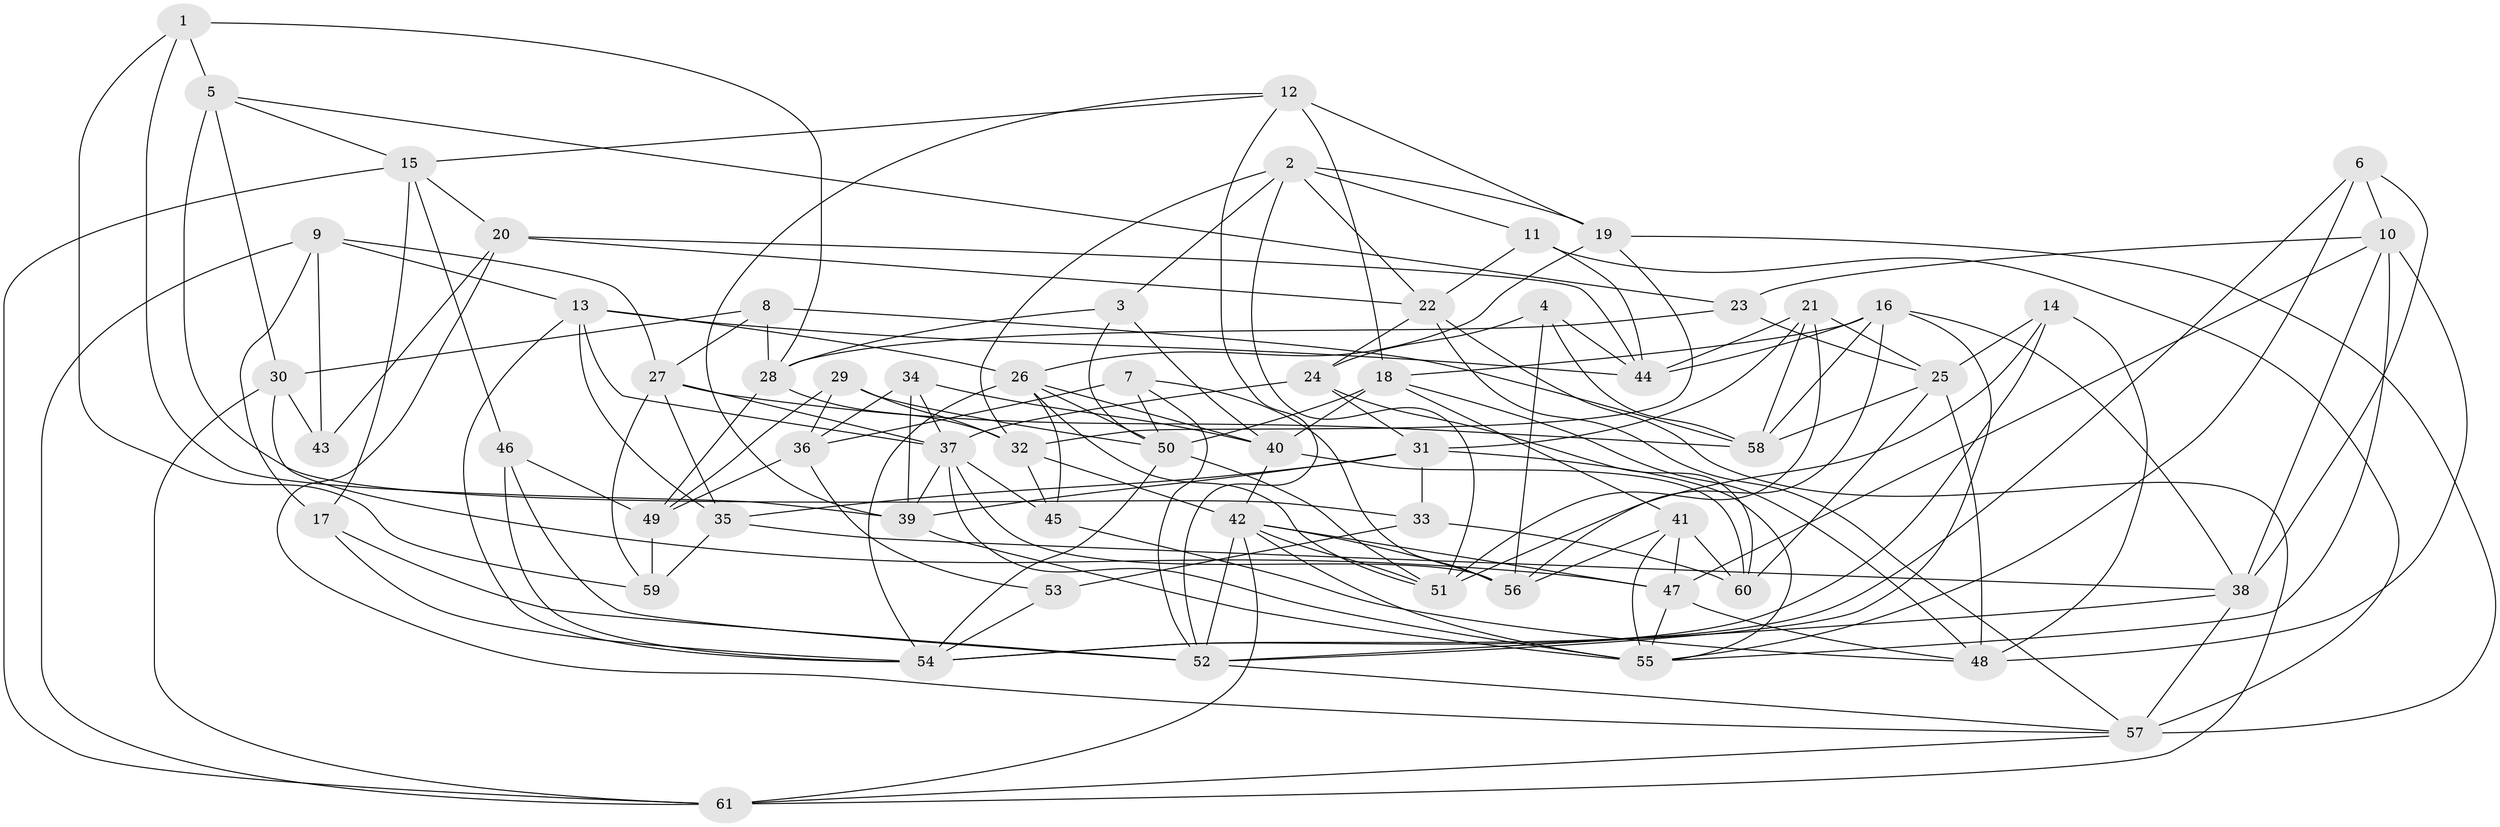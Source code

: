 // original degree distribution, {4: 1.0}
// Generated by graph-tools (version 1.1) at 2025/03/03/09/25 03:03:09]
// undirected, 61 vertices, 164 edges
graph export_dot {
graph [start="1"]
  node [color=gray90,style=filled];
  1;
  2;
  3;
  4;
  5;
  6;
  7;
  8;
  9;
  10;
  11;
  12;
  13;
  14;
  15;
  16;
  17;
  18;
  19;
  20;
  21;
  22;
  23;
  24;
  25;
  26;
  27;
  28;
  29;
  30;
  31;
  32;
  33;
  34;
  35;
  36;
  37;
  38;
  39;
  40;
  41;
  42;
  43;
  44;
  45;
  46;
  47;
  48;
  49;
  50;
  51;
  52;
  53;
  54;
  55;
  56;
  57;
  58;
  59;
  60;
  61;
  1 -- 5 [weight=1.0];
  1 -- 28 [weight=1.0];
  1 -- 39 [weight=1.0];
  1 -- 59 [weight=1.0];
  2 -- 3 [weight=1.0];
  2 -- 11 [weight=1.0];
  2 -- 19 [weight=1.0];
  2 -- 22 [weight=1.0];
  2 -- 32 [weight=1.0];
  2 -- 51 [weight=1.0];
  3 -- 28 [weight=1.0];
  3 -- 40 [weight=1.0];
  3 -- 50 [weight=1.0];
  4 -- 24 [weight=1.0];
  4 -- 44 [weight=1.0];
  4 -- 56 [weight=1.0];
  4 -- 58 [weight=1.0];
  5 -- 15 [weight=1.0];
  5 -- 23 [weight=1.0];
  5 -- 30 [weight=1.0];
  5 -- 33 [weight=2.0];
  6 -- 10 [weight=1.0];
  6 -- 38 [weight=1.0];
  6 -- 54 [weight=1.0];
  6 -- 55 [weight=1.0];
  7 -- 36 [weight=1.0];
  7 -- 50 [weight=1.0];
  7 -- 52 [weight=1.0];
  7 -- 56 [weight=1.0];
  8 -- 27 [weight=1.0];
  8 -- 28 [weight=1.0];
  8 -- 30 [weight=1.0];
  8 -- 58 [weight=1.0];
  9 -- 13 [weight=1.0];
  9 -- 17 [weight=1.0];
  9 -- 27 [weight=1.0];
  9 -- 43 [weight=2.0];
  9 -- 61 [weight=1.0];
  10 -- 23 [weight=1.0];
  10 -- 38 [weight=1.0];
  10 -- 47 [weight=1.0];
  10 -- 48 [weight=1.0];
  10 -- 55 [weight=1.0];
  11 -- 22 [weight=1.0];
  11 -- 44 [weight=2.0];
  11 -- 57 [weight=2.0];
  12 -- 15 [weight=1.0];
  12 -- 18 [weight=1.0];
  12 -- 19 [weight=2.0];
  12 -- 39 [weight=1.0];
  12 -- 52 [weight=1.0];
  13 -- 26 [weight=1.0];
  13 -- 35 [weight=1.0];
  13 -- 37 [weight=1.0];
  13 -- 44 [weight=1.0];
  13 -- 54 [weight=1.0];
  14 -- 25 [weight=1.0];
  14 -- 48 [weight=1.0];
  14 -- 51 [weight=1.0];
  14 -- 54 [weight=1.0];
  15 -- 17 [weight=1.0];
  15 -- 20 [weight=1.0];
  15 -- 46 [weight=1.0];
  15 -- 61 [weight=1.0];
  16 -- 18 [weight=1.0];
  16 -- 38 [weight=1.0];
  16 -- 44 [weight=1.0];
  16 -- 52 [weight=1.0];
  16 -- 56 [weight=1.0];
  16 -- 58 [weight=1.0];
  17 -- 52 [weight=1.0];
  17 -- 54 [weight=1.0];
  18 -- 40 [weight=1.0];
  18 -- 41 [weight=2.0];
  18 -- 48 [weight=1.0];
  18 -- 50 [weight=2.0];
  19 -- 26 [weight=1.0];
  19 -- 32 [weight=1.0];
  19 -- 57 [weight=1.0];
  20 -- 22 [weight=1.0];
  20 -- 43 [weight=2.0];
  20 -- 44 [weight=1.0];
  20 -- 57 [weight=1.0];
  21 -- 25 [weight=1.0];
  21 -- 31 [weight=1.0];
  21 -- 44 [weight=2.0];
  21 -- 51 [weight=1.0];
  21 -- 58 [weight=1.0];
  22 -- 24 [weight=1.0];
  22 -- 57 [weight=1.0];
  22 -- 61 [weight=1.0];
  23 -- 25 [weight=1.0];
  23 -- 28 [weight=1.0];
  24 -- 31 [weight=1.0];
  24 -- 37 [weight=2.0];
  24 -- 60 [weight=1.0];
  25 -- 48 [weight=1.0];
  25 -- 58 [weight=1.0];
  25 -- 60 [weight=1.0];
  26 -- 40 [weight=1.0];
  26 -- 45 [weight=1.0];
  26 -- 50 [weight=1.0];
  26 -- 51 [weight=1.0];
  26 -- 54 [weight=2.0];
  27 -- 35 [weight=1.0];
  27 -- 37 [weight=1.0];
  27 -- 58 [weight=1.0];
  27 -- 59 [weight=1.0];
  28 -- 32 [weight=1.0];
  28 -- 49 [weight=1.0];
  29 -- 32 [weight=1.0];
  29 -- 36 [weight=1.0];
  29 -- 49 [weight=1.0];
  29 -- 50 [weight=1.0];
  30 -- 43 [weight=2.0];
  30 -- 47 [weight=1.0];
  30 -- 61 [weight=1.0];
  31 -- 33 [weight=1.0];
  31 -- 35 [weight=1.0];
  31 -- 39 [weight=1.0];
  31 -- 55 [weight=1.0];
  32 -- 42 [weight=1.0];
  32 -- 45 [weight=1.0];
  33 -- 53 [weight=1.0];
  33 -- 60 [weight=2.0];
  34 -- 36 [weight=2.0];
  34 -- 37 [weight=2.0];
  34 -- 39 [weight=1.0];
  34 -- 40 [weight=1.0];
  35 -- 38 [weight=1.0];
  35 -- 59 [weight=2.0];
  36 -- 49 [weight=1.0];
  36 -- 53 [weight=1.0];
  37 -- 39 [weight=1.0];
  37 -- 45 [weight=1.0];
  37 -- 55 [weight=1.0];
  37 -- 56 [weight=1.0];
  38 -- 52 [weight=1.0];
  38 -- 57 [weight=1.0];
  39 -- 55 [weight=1.0];
  40 -- 42 [weight=1.0];
  40 -- 60 [weight=1.0];
  41 -- 47 [weight=1.0];
  41 -- 55 [weight=1.0];
  41 -- 56 [weight=1.0];
  41 -- 60 [weight=1.0];
  42 -- 47 [weight=1.0];
  42 -- 51 [weight=1.0];
  42 -- 52 [weight=1.0];
  42 -- 55 [weight=1.0];
  42 -- 56 [weight=1.0];
  42 -- 61 [weight=1.0];
  45 -- 48 [weight=1.0];
  46 -- 49 [weight=1.0];
  46 -- 52 [weight=1.0];
  46 -- 54 [weight=1.0];
  47 -- 48 [weight=1.0];
  47 -- 55 [weight=1.0];
  49 -- 59 [weight=2.0];
  50 -- 51 [weight=1.0];
  50 -- 54 [weight=1.0];
  52 -- 57 [weight=1.0];
  53 -- 54 [weight=2.0];
  57 -- 61 [weight=1.0];
}
